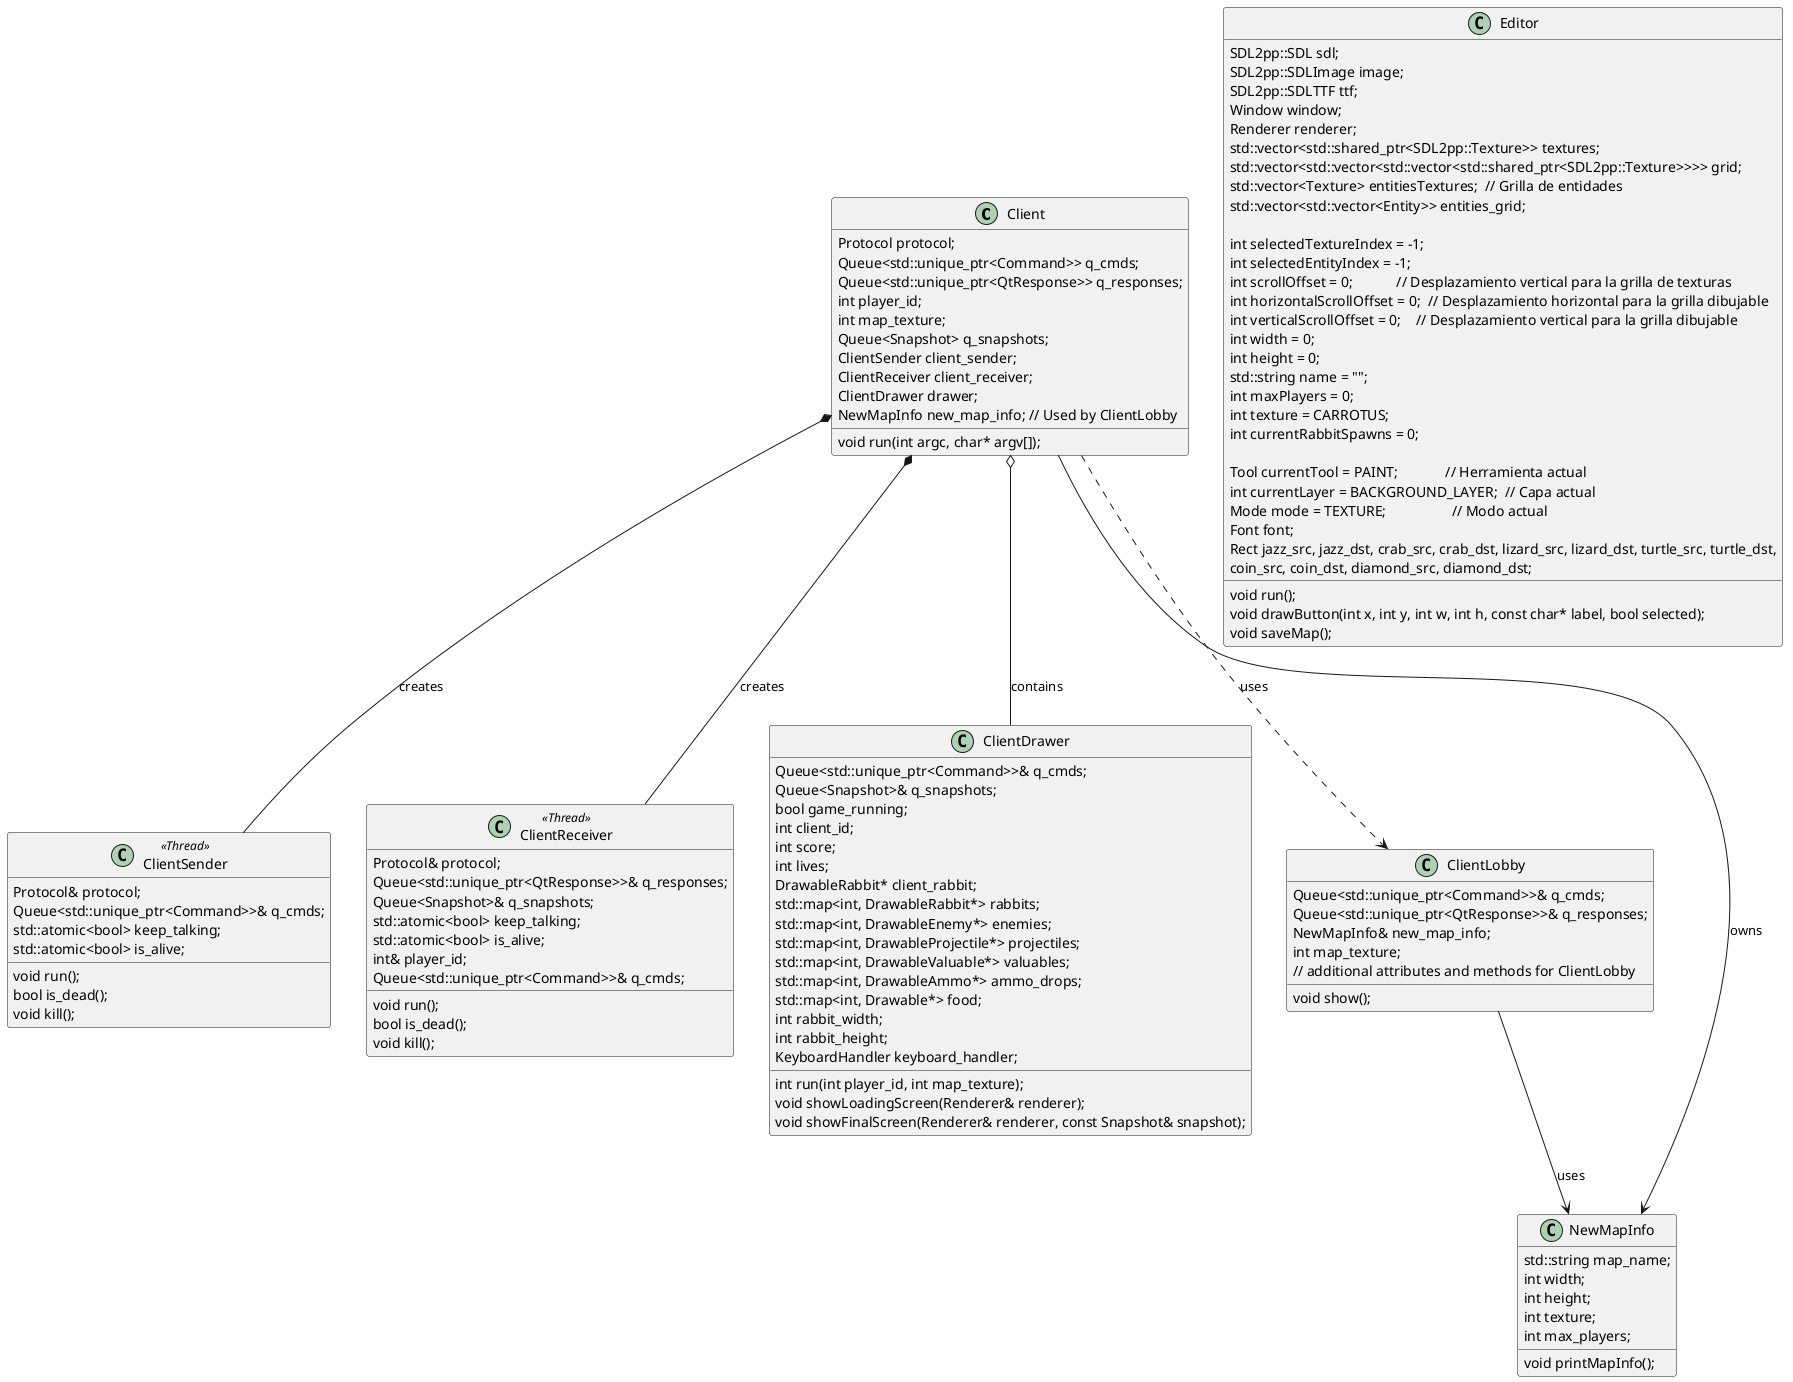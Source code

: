 https://www.plantuml.com/plantuml/png/fLPVJniv47_Ffx3w4544xTqzabnK2g55fK2JS7zqEgqcwqbYyDfRsviGq7ttcrrxwsLJLaBa8HwFVpEU_zuFre5nHIPxgGHhsOaKg1nxx37wNHljTAebomCngDZV2YnmQ1q_EYgK-5vWaZipFD5P1egFHknxacRSTc6_kGdQN2kB5To4JP0Hoh5SmXPD8dXaPP0d3kzTOR2fUweWjoljIaKsq46HTsQAYgDXQRL9RBLhdaymHR6E21FsJSofWGqXE2trmILkla9-hXQQATmafNM2DWFs_ZsxiSZPV1k4B_HylkrLGcijE3E5sYiT0hDC3rYw0hDVqkj__dqxwFtNYvc8nW-7ivL1eEYsKjD_MMxwJv9JmS3fJAJ3kTPonEuGASWWxuHQFeSHDW590HgqN7hh1KfGYU48d7WHSoUat6jx6CF_2XVR9TLlrTHkhVJRnVBwO8GoxSVIVM56NX_DMAYFBow6xWX5MvQGOK86AXyKxtJTEirsjQas6BTba8AUqaQOIvp0V2xSVYrigcqZqDHIGn8zQ0kCc8VQBknOORObAD8gi1DAXNQBgHCI2P_NcswPFq0Mj9OIwq1sue-pJ1CMQ4cuqNadc80BhMCiWx_9Hd2tsk6kK2nN8MvVS3lNOFXdK5oYONTXdwmyOz2BqduAnN8zQ4_PPhbH6MmkD73A-ZGrY6flKaqcD7rc0jN6dma5ybaqJJwjh6DrnVMP3LIxgiC4VLbHls9MnCdUVphQdtsAeizrZz8Z09mB9xG2oS0v8-Q5Gyj0SPQXMsbkASccwM3qEbh07cETM6Se_DNb2h96RxNg8XQ4tpSj3URV9pxjmUFeGsu84EuEuoNOD2PlT3rPfgSNl-NvqH6jp78vQ3FFCrWY4-N_pjbiTiQSMtZ-dq9nlM6RQl6ikbH-L4gZLTQOEcryGkqA3F8geRNscVTqDAfzjhkodNINJjAwD8BlQgmH39KJJg2TrPTNTV3922c1SQpEEN2qdKQDIotRKLIN-6lZP4L9IEJXcdF5yPxzpWv_7Un0lAwV8bAZfRnQB2mwElfbmC8lLEyfsbp20sHbUMgsHkD42fBbO819OClQgn1giB7-j14FMZbg_jrBTbL7-8vowfdRSY3MgcipTXLtMzsfEBPGgQdTHe7Nwi6o_-ZapPidJNNjUogAnEuhqIV7aydLx6OQpzB265JElslJ73Og25U8cTQoXfGq7LqVdr_E1goLgyzeZ7SP6AIk0Dc-uQ8qZEG_7fzy-JIvkhayJIwE_nvFV49E87yY-5LpP1dzaSHi_DViPZ8ETxOk9g1k2fvfkd91VtKdfuxTmiD3Oarwu2bk7Kr-0_EIvodFa-813FTSJti-1Sz9zFn0b_nUqvHK2-KH9UNbk81Cgw2mtj091RUtywqLzzp0vcFXdFQluxr_5RT-sVXb5TwkyEqkOOxom7yUrOtNL6bXZJHIwt7g9pxRFpny-er_n5A3uD2s4V4RkO6fGTg3ugSVGSfc4kg7ddVlHirdXX25ZRSS7euQxmqTwaqG3VWs8eX_GCMBJFuF

@startuml
class Client {
    Protocol protocol;
    Queue<std::unique_ptr<Command>> q_cmds;
    Queue<std::unique_ptr<QtResponse>> q_responses;
    int player_id;
    int map_texture;
    Queue<Snapshot> q_snapshots;
    ClientSender client_sender;
    ClientReceiver client_receiver;
    ClientDrawer drawer;
    NewMapInfo new_map_info; // Used by ClientLobby

    void run(int argc, char* argv[]);
}

class ClientSender <<Thread>> {
    Protocol& protocol;
    Queue<std::unique_ptr<Command>>& q_cmds;
    std::atomic<bool> keep_talking;
    std::atomic<bool> is_alive;

    void run();
    bool is_dead();
    void kill();
}

class ClientReceiver<<Thread>> {
    Protocol& protocol;
    Queue<std::unique_ptr<QtResponse>>& q_responses;
    Queue<Snapshot>& q_snapshots;
    std::atomic<bool> keep_talking;
    std::atomic<bool> is_alive;
    int& player_id;
    Queue<std::unique_ptr<Command>>& q_cmds;

    void run();
    bool is_dead();
    void kill();
}

class ClientDrawer {
    Queue<std::unique_ptr<Command>>& q_cmds;
    Queue<Snapshot>& q_snapshots;
    bool game_running;
    int client_id;
    int score;
    int lives;
    DrawableRabbit* client_rabbit;
    std::map<int, DrawableRabbit*> rabbits;
    std::map<int, DrawableEnemy*> enemies;
    std::map<int, DrawableProjectile*> projectiles;
    std::map<int, DrawableValuable*> valuables;
    std::map<int, DrawableAmmo*> ammo_drops;
    std::map<int, Drawable*> food;
    int rabbit_width;
    int rabbit_height;
    KeyboardHandler keyboard_handler;

    int run(int player_id, int map_texture);
    void showLoadingScreen(Renderer& renderer);
    void showFinalScreen(Renderer& renderer, const Snapshot& snapshot);
}

class ClientLobby {
    Queue<std::unique_ptr<Command>>& q_cmds;
    Queue<std::unique_ptr<QtResponse>>& q_responses;
    NewMapInfo& new_map_info;
    int map_texture;
    void show();
    // additional attributes and methods for ClientLobby
}

class NewMapInfo {
    std::string map_name;
    int width;
    int height;
    int texture;
    int max_players;
    
    void printMapInfo();
}


class Editor {
    SDL2pp::SDL sdl;
    SDL2pp::SDLImage image;
    SDL2pp::SDLTTF ttf;
    Window window;
    Renderer renderer;
    std::vector<std::shared_ptr<SDL2pp::Texture>> textures;
    std::vector<std::vector<std::vector<std::shared_ptr<SDL2pp::Texture>>>> grid;
    std::vector<Texture> entitiesTextures;  // Grilla de entidades
    std::vector<std::vector<Entity>> entities_grid;

    int selectedTextureIndex = -1;
    int selectedEntityIndex = -1;
    int scrollOffset = 0;            // Desplazamiento vertical para la grilla de texturas
    int horizontalScrollOffset = 0;  // Desplazamiento horizontal para la grilla dibujable
    int verticalScrollOffset = 0;    // Desplazamiento vertical para la grilla dibujable
    int width = 0;
    int height = 0;
    std::string name = "";
    int maxPlayers = 0;
    int texture = CARROTUS;
    int currentRabbitSpawns = 0;

    Tool currentTool = PAINT;             // Herramienta actual
    int currentLayer = BACKGROUND_LAYER;  // Capa actual
    Mode mode = TEXTURE;                  // Modo actual
    Font font;
    Rect jazz_src, jazz_dst, crab_src, crab_dst, lizard_src, lizard_dst, turtle_src, turtle_dst,
            coin_src, coin_dst, diamond_src, diamond_dst;




    void run();
    void drawButton(int x, int y, int w, int h, const char* label, bool selected);
    void saveMap();
}


Client *-- ClientSender : creates
Client *-- ClientReceiver : creates

Client o-- ClientDrawer : contains
Client ..> ClientLobby : uses
Client --> NewMapInfo : owns
ClientLobby --> NewMapInfo : uses
@enduml